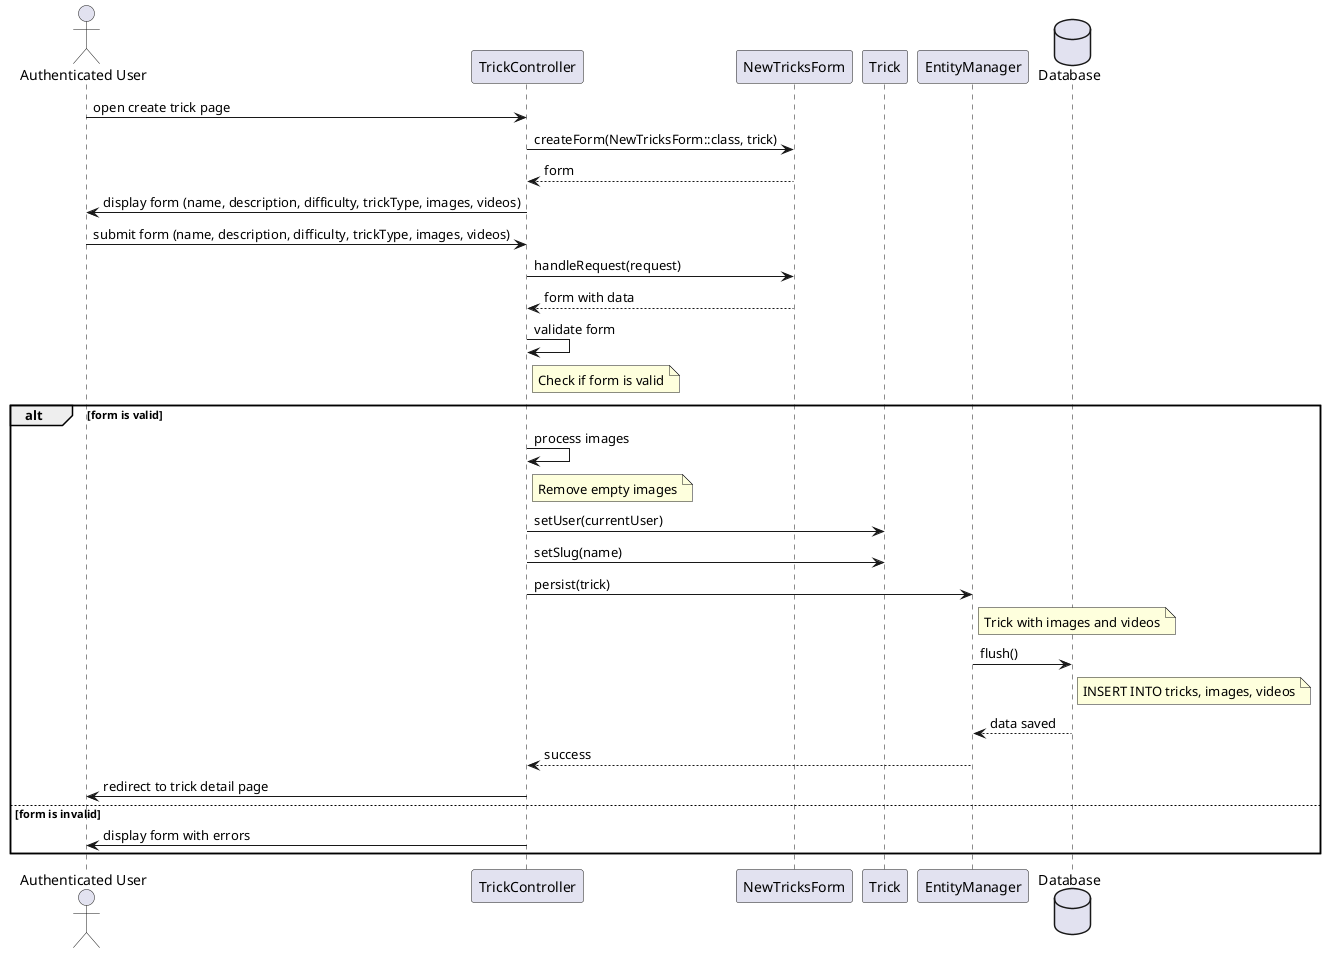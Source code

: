 @startuml
actor "Authenticated User" as User
participant "TrickController" as TC
participant "NewTricksForm" as NTF
participant "Trick" as Trick
participant "EntityManager" as EM
database "Database" as DB

User -> TC : open create trick page
TC -> NTF : createForm(NewTricksForm::class, trick)
NTF --> TC : form
TC -> User : display form (name, description, difficulty, trickType, images, videos)

User -> TC : submit form (name, description, difficulty, trickType, images, videos)
TC -> NTF : handleRequest(request)
NTF --> TC : form with data

TC -> TC : validate form
note right of TC: Check if form is valid

alt form is valid
    TC -> TC : process images
    note right of TC: Remove empty images

    TC -> Trick : setUser(currentUser)
    TC -> Trick : setSlug(name)

    TC -> EM : persist(trick)
    note right of EM: Trick with images and videos

    EM -> DB : flush()
    note right of DB: INSERT INTO tricks, images, videos

    DB --> EM : data saved
    EM --> TC : success

    TC -> User : redirect to trick detail page
else form is invalid
    TC -> User : display form with errors
end
@enduml
